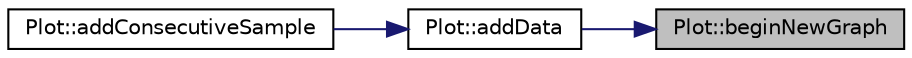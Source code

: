 digraph "Plot::beginNewGraph"
{
 // LATEX_PDF_SIZE
  edge [fontname="Helvetica",fontsize="10",labelfontname="Helvetica",labelfontsize="10"];
  node [fontname="Helvetica",fontsize="10",shape=record];
  rankdir="RL";
  Node1 [label="Plot::beginNewGraph",height=0.2,width=0.4,color="black", fillcolor="grey75", style="filled", fontcolor="black",tooltip="Add a new graph to the plot and use it for all new points added."];
  Node1 -> Node2 [dir="back",color="midnightblue",fontsize="10",style="solid",fontname="Helvetica"];
  Node2 [label="Plot::addData",height=0.2,width=0.4,color="black", fillcolor="white", style="filled",URL="$class_plot.html#a20f1b9ce5da6e9baa3a86b7d8359a4f4",tooltip="Add a single data point."];
  Node2 -> Node3 [dir="back",color="midnightblue",fontsize="10",style="solid",fontname="Helvetica"];
  Node3 [label="Plot::addConsecutiveSample",height=0.2,width=0.4,color="black", fillcolor="white", style="filled",URL="$class_plot.html#ac5af8584145b5c1bd664b43088387433",tooltip="Add a single sample to the data."];
}
